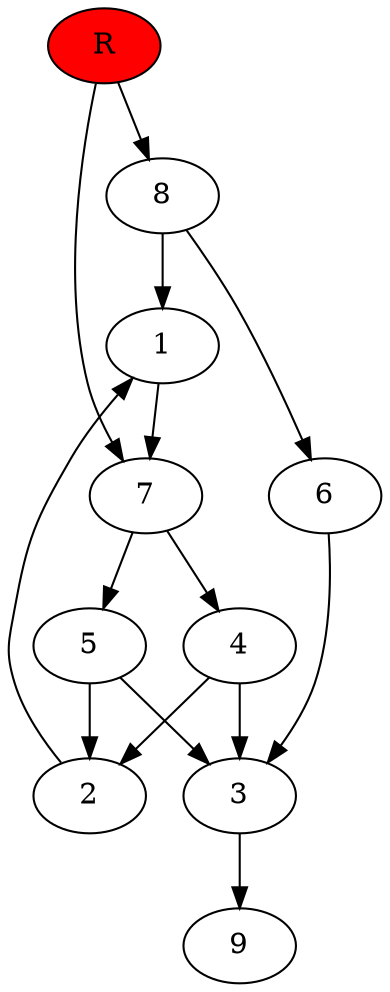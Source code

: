 digraph prb22453 {
	1
	2
	3
	4
	5
	6
	7
	8
	R [fillcolor="#ff0000" style=filled]
	1 -> 7
	2 -> 1
	3 -> 9
	4 -> 2
	4 -> 3
	5 -> 2
	5 -> 3
	6 -> 3
	7 -> 4
	7 -> 5
	8 -> 1
	8 -> 6
	R -> 7
	R -> 8
}
